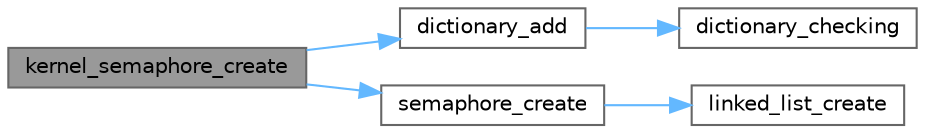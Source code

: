 digraph "kernel_semaphore_create"
{
 // LATEX_PDF_SIZE
  bgcolor="transparent";
  edge [fontname=Helvetica,fontsize=10,labelfontname=Helvetica,labelfontsize=10];
  node [fontname=Helvetica,fontsize=10,shape=box,height=0.2,width=0.4];
  rankdir="LR";
  Node1 [id="Node000001",label="kernel_semaphore_create",height=0.2,width=0.4,color="gray40", fillcolor="grey60", style="filled", fontcolor="black",tooltip="Creates a semaphore to block other tasks from entering a protected section."];
  Node1 -> Node2 [id="edge1_Node000001_Node000002",color="steelblue1",style="solid",tooltip=" "];
  Node2 [id="Node000002",label="dictionary_add",height=0.2,width=0.4,color="grey40", fillcolor="white", style="filled",URL="$dictionary_8c.html#a321141b73f775285802b071d56828758",tooltip="Adds or overwrites an entry to the dictionary."];
  Node2 -> Node3 [id="edge2_Node000002_Node000003",color="steelblue1",style="solid",tooltip=" "];
  Node3 [id="Node000003",label="dictionary_checking",height=0.2,width=0.4,color="grey40", fillcolor="white", style="filled",URL="$dictionary_8c.html#a9dca73eba5d9f022498c8e272bdd8967",tooltip=" "];
  Node1 -> Node4 [id="edge3_Node000001_Node000004",color="steelblue1",style="solid",tooltip=" "];
  Node4 [id="Node000004",label="semaphore_create",height=0.2,width=0.4,color="grey40", fillcolor="white", style="filled",URL="$semaphore_8c.html#a7dbfbaf6899f04bb56aeadfd2030fe28",tooltip=" "];
  Node4 -> Node5 [id="edge4_Node000004_Node000005",color="steelblue1",style="solid",tooltip=" "];
  Node5 [id="Node000005",label="linked_list_create",height=0.2,width=0.4,color="grey40", fillcolor="white", style="filled",URL="$linked__list_8c.html#a74b0fafdf03170db2141f56359e3d84b",tooltip="Creates an empty linked list with no elements."];
}
